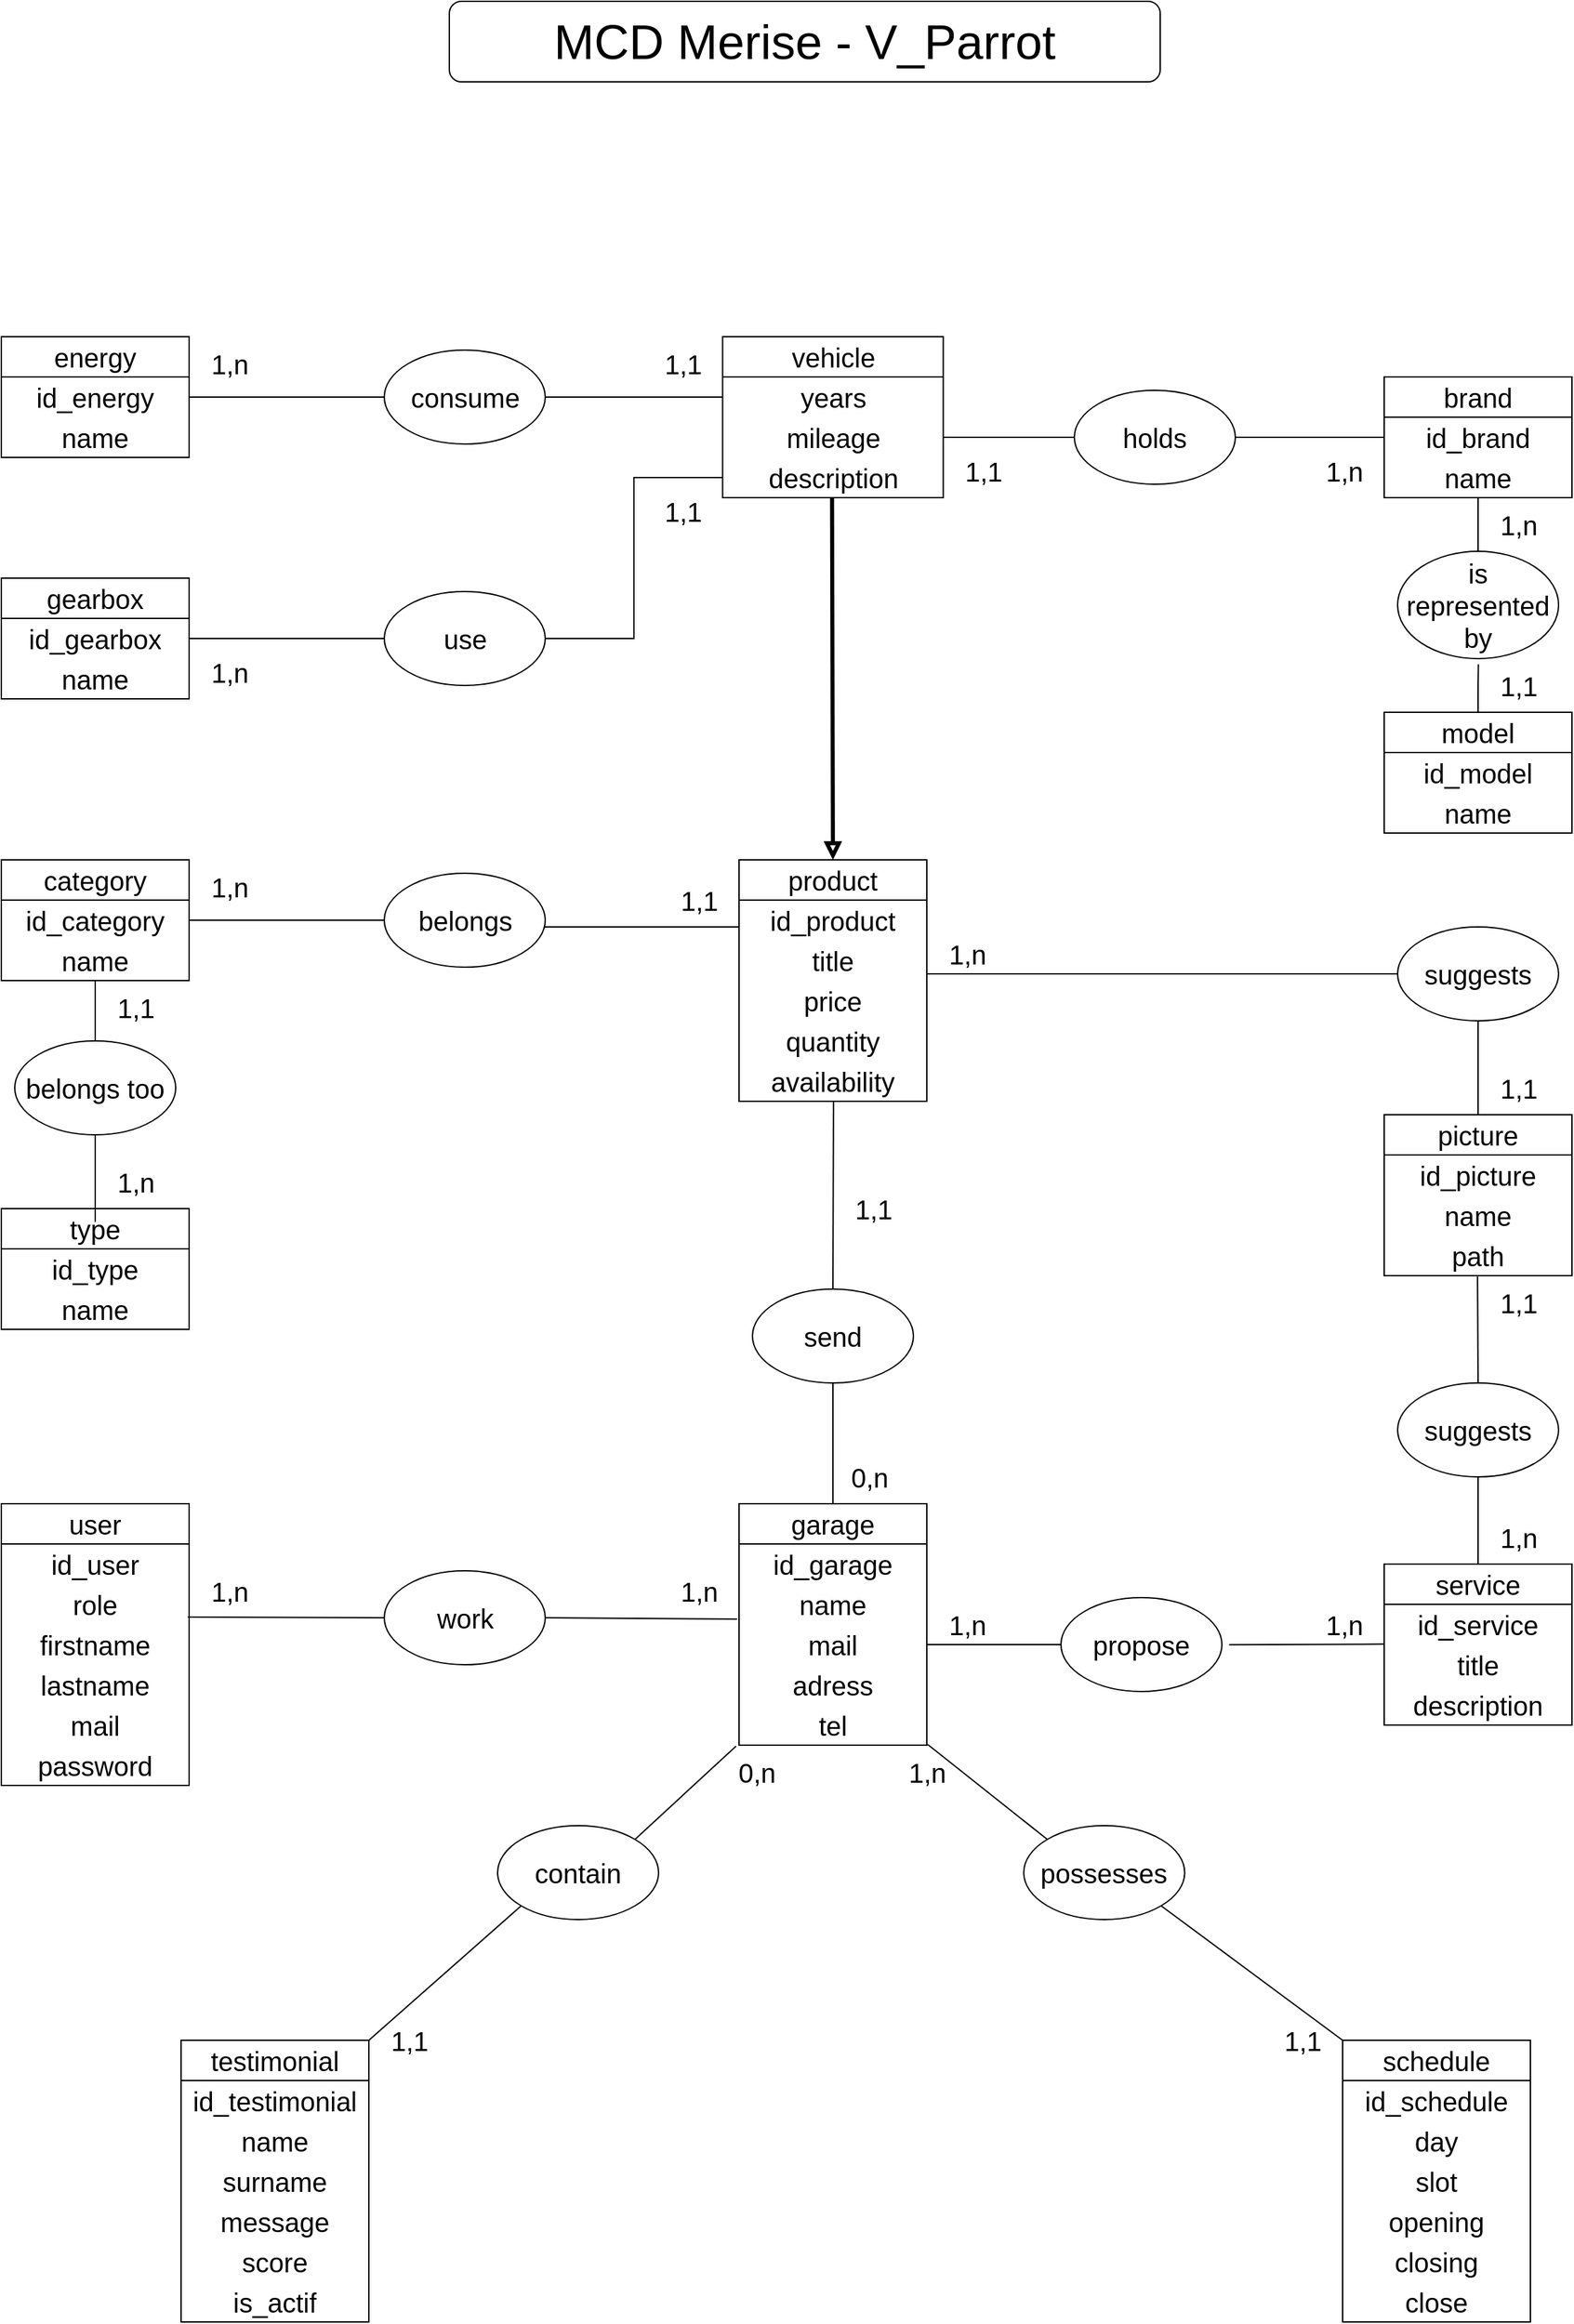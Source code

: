 <mxfile>
    <diagram name="Page-1" id="JTDgjrsOg8VIrQ7j6ZKq">
        <mxGraphModel dx="585" dy="371" grid="1" gridSize="20" guides="1" tooltips="1" connect="1" arrows="1" fold="1" page="1" pageScale="1" pageWidth="827" pageHeight="1169" math="0" shadow="0">
            <root>
                <mxCell id="0"/>
                <mxCell id="1" parent="0"/>
                <mxCell id="MFYeefzVg2YBX95TLZvp-1" value="&lt;font style=&quot;font-size: 36px;&quot;&gt;MCD Merise - V_Parrot&lt;/font&gt;" style="rounded=1;whiteSpace=wrap;html=1;" parent="1" vertex="1">
                    <mxGeometry x="574" y="30" width="530" height="60" as="geometry"/>
                </mxCell>
                <mxCell id="MFYeefzVg2YBX95TLZvp-6" value="schedule" style="swimlane;fontStyle=0;childLayout=stackLayout;horizontal=1;startSize=30;horizontalStack=0;resizeParent=1;resizeParentMax=0;resizeLast=0;collapsible=1;marginBottom=0;whiteSpace=wrap;html=1;align=center;fontSize=20;" parent="1" vertex="1">
                    <mxGeometry x="1240" y="1550" width="140" height="210" as="geometry"/>
                </mxCell>
                <mxCell id="MFYeefzVg2YBX95TLZvp-7" value="id_schedule" style="text;strokeColor=none;fillColor=none;align=center;verticalAlign=middle;spacingLeft=4;spacingRight=4;overflow=hidden;points=[[0,0.5],[1,0.5]];portConstraint=eastwest;rotatable=0;whiteSpace=wrap;html=1;fontSize=20;" parent="MFYeefzVg2YBX95TLZvp-6" vertex="1">
                    <mxGeometry y="30" width="140" height="30" as="geometry"/>
                </mxCell>
                <mxCell id="MFYeefzVg2YBX95TLZvp-8" value="day" style="text;strokeColor=none;fillColor=none;align=center;verticalAlign=middle;spacingLeft=4;spacingRight=4;overflow=hidden;points=[[0,0.5],[1,0.5]];portConstraint=eastwest;rotatable=0;whiteSpace=wrap;html=1;fontSize=20;" parent="MFYeefzVg2YBX95TLZvp-6" vertex="1">
                    <mxGeometry y="60" width="140" height="30" as="geometry"/>
                </mxCell>
                <mxCell id="MFYeefzVg2YBX95TLZvp-9" value="slot" style="text;strokeColor=none;fillColor=none;align=center;verticalAlign=middle;spacingLeft=4;spacingRight=4;overflow=hidden;points=[[0,0.5],[1,0.5]];portConstraint=eastwest;rotatable=0;whiteSpace=wrap;html=1;fontSize=20;" parent="MFYeefzVg2YBX95TLZvp-6" vertex="1">
                    <mxGeometry y="90" width="140" height="30" as="geometry"/>
                </mxCell>
                <mxCell id="MFYeefzVg2YBX95TLZvp-12" value="opening" style="text;strokeColor=none;fillColor=none;align=center;verticalAlign=middle;spacingLeft=4;spacingRight=4;overflow=hidden;points=[[0,0.5],[1,0.5]];portConstraint=eastwest;rotatable=0;whiteSpace=wrap;html=1;fontSize=20;" parent="MFYeefzVg2YBX95TLZvp-6" vertex="1">
                    <mxGeometry y="120" width="140" height="30" as="geometry"/>
                </mxCell>
                <mxCell id="MFYeefzVg2YBX95TLZvp-13" value="closing" style="text;strokeColor=none;fillColor=none;align=center;verticalAlign=middle;spacingLeft=4;spacingRight=4;overflow=hidden;points=[[0,0.5],[1,0.5]];portConstraint=eastwest;rotatable=0;whiteSpace=wrap;html=1;fontSize=20;" parent="MFYeefzVg2YBX95TLZvp-6" vertex="1">
                    <mxGeometry y="150" width="140" height="30" as="geometry"/>
                </mxCell>
                <mxCell id="MFYeefzVg2YBX95TLZvp-14" value="close" style="text;strokeColor=none;fillColor=none;align=center;verticalAlign=middle;spacingLeft=4;spacingRight=4;overflow=hidden;points=[[0,0.5],[1,0.5]];portConstraint=eastwest;rotatable=0;whiteSpace=wrap;html=1;fontSize=20;" parent="MFYeefzVg2YBX95TLZvp-6" vertex="1">
                    <mxGeometry y="180" width="140" height="30" as="geometry"/>
                </mxCell>
                <mxCell id="MFYeefzVg2YBX95TLZvp-15" value="garage" style="swimlane;fontStyle=0;childLayout=stackLayout;horizontal=1;startSize=30;horizontalStack=0;resizeParent=1;resizeParentMax=0;resizeLast=0;collapsible=1;marginBottom=0;whiteSpace=wrap;html=1;align=center;fontSize=20;" parent="1" vertex="1">
                    <mxGeometry x="790" y="1150" width="140" height="180" as="geometry"/>
                </mxCell>
                <mxCell id="MFYeefzVg2YBX95TLZvp-16" value="id_garage" style="text;strokeColor=none;fillColor=none;align=center;verticalAlign=middle;spacingLeft=4;spacingRight=4;overflow=hidden;points=[[0,0.5],[1,0.5]];portConstraint=eastwest;rotatable=0;whiteSpace=wrap;html=1;fontSize=20;" parent="MFYeefzVg2YBX95TLZvp-15" vertex="1">
                    <mxGeometry y="30" width="140" height="30" as="geometry"/>
                </mxCell>
                <mxCell id="MFYeefzVg2YBX95TLZvp-17" value="name" style="text;strokeColor=none;fillColor=none;align=center;verticalAlign=middle;spacingLeft=4;spacingRight=4;overflow=hidden;points=[[0,0.5],[1,0.5]];portConstraint=eastwest;rotatable=0;whiteSpace=wrap;html=1;fontSize=20;" parent="MFYeefzVg2YBX95TLZvp-15" vertex="1">
                    <mxGeometry y="60" width="140" height="30" as="geometry"/>
                </mxCell>
                <mxCell id="MFYeefzVg2YBX95TLZvp-18" value="mail" style="text;strokeColor=none;fillColor=none;align=center;verticalAlign=middle;spacingLeft=4;spacingRight=4;overflow=hidden;points=[[0,0.5],[1,0.5]];portConstraint=eastwest;rotatable=0;whiteSpace=wrap;html=1;fontSize=20;" parent="MFYeefzVg2YBX95TLZvp-15" vertex="1">
                    <mxGeometry y="90" width="140" height="30" as="geometry"/>
                </mxCell>
                <mxCell id="MFYeefzVg2YBX95TLZvp-19" value="adress" style="text;strokeColor=none;fillColor=none;align=center;verticalAlign=middle;spacingLeft=4;spacingRight=4;overflow=hidden;points=[[0,0.5],[1,0.5]];portConstraint=eastwest;rotatable=0;whiteSpace=wrap;html=1;fontSize=20;" parent="MFYeefzVg2YBX95TLZvp-15" vertex="1">
                    <mxGeometry y="120" width="140" height="30" as="geometry"/>
                </mxCell>
                <mxCell id="MFYeefzVg2YBX95TLZvp-21" value="tel" style="text;strokeColor=none;fillColor=none;align=center;verticalAlign=middle;spacingLeft=4;spacingRight=4;overflow=hidden;points=[[0,0.5],[1,0.5]];portConstraint=eastwest;rotatable=0;whiteSpace=wrap;html=1;fontSize=20;" parent="MFYeefzVg2YBX95TLZvp-15" vertex="1">
                    <mxGeometry y="150" width="140" height="30" as="geometry"/>
                </mxCell>
                <mxCell id="MFYeefzVg2YBX95TLZvp-22" value="possesses" style="ellipse;whiteSpace=wrap;html=1;fontSize=20;" parent="1" vertex="1">
                    <mxGeometry x="1002.25" y="1390" width="120" height="70" as="geometry"/>
                </mxCell>
                <mxCell id="MFYeefzVg2YBX95TLZvp-23" value="" style="endArrow=none;html=1;rounded=0;entryX=1.005;entryY=0.983;entryDx=0;entryDy=0;entryPerimeter=0;exitX=0;exitY=0;exitDx=0;exitDy=0;" parent="1" source="MFYeefzVg2YBX95TLZvp-22" target="MFYeefzVg2YBX95TLZvp-21" edge="1">
                    <mxGeometry width="50" height="50" relative="1" as="geometry">
                        <mxPoint x="850" y="1450" as="sourcePoint"/>
                        <mxPoint x="880" y="1350" as="targetPoint"/>
                    </mxGeometry>
                </mxCell>
                <mxCell id="MFYeefzVg2YBX95TLZvp-24" value="1,n" style="text;html=1;align=center;verticalAlign=middle;resizable=0;points=[];autosize=1;strokeColor=none;fillColor=none;fontSize=20;" parent="1" vertex="1">
                    <mxGeometry x="900" y="1330" width="60" height="40" as="geometry"/>
                </mxCell>
                <mxCell id="MFYeefzVg2YBX95TLZvp-25" value="" style="endArrow=none;html=1;rounded=0;entryX=1;entryY=1;entryDx=0;entryDy=0;exitX=0;exitY=0;exitDx=0;exitDy=0;" parent="1" source="MFYeefzVg2YBX95TLZvp-6" edge="1" target="MFYeefzVg2YBX95TLZvp-22">
                    <mxGeometry width="50" height="50" relative="1" as="geometry">
                        <mxPoint x="857" y="1625" as="sourcePoint"/>
                        <mxPoint x="857" y="1530" as="targetPoint"/>
                    </mxGeometry>
                </mxCell>
                <mxCell id="MFYeefzVg2YBX95TLZvp-26" value="1,1" style="text;html=1;align=center;verticalAlign=middle;resizable=0;points=[];autosize=1;strokeColor=none;fillColor=none;fontSize=20;" parent="1" vertex="1">
                    <mxGeometry x="1180" y="1530" width="60" height="40" as="geometry"/>
                </mxCell>
                <mxCell id="MFYeefzVg2YBX95TLZvp-27" value="propose" style="ellipse;whiteSpace=wrap;html=1;fontSize=20;" parent="1" vertex="1">
                    <mxGeometry x="1030" y="1220" width="120" height="70" as="geometry"/>
                </mxCell>
                <mxCell id="MFYeefzVg2YBX95TLZvp-28" value="service" style="swimlane;fontStyle=0;childLayout=stackLayout;horizontal=1;startSize=30;horizontalStack=0;resizeParent=1;resizeParentMax=0;resizeLast=0;collapsible=1;marginBottom=0;whiteSpace=wrap;html=1;align=center;fontSize=20;" parent="1" vertex="1">
                    <mxGeometry x="1271" y="1195" width="140" height="120" as="geometry"/>
                </mxCell>
                <mxCell id="MFYeefzVg2YBX95TLZvp-29" value="id_service" style="text;strokeColor=none;fillColor=none;align=center;verticalAlign=middle;spacingLeft=4;spacingRight=4;overflow=hidden;points=[[0,0.5],[1,0.5]];portConstraint=eastwest;rotatable=0;whiteSpace=wrap;html=1;fontSize=20;" parent="MFYeefzVg2YBX95TLZvp-28" vertex="1">
                    <mxGeometry y="30" width="140" height="30" as="geometry"/>
                </mxCell>
                <mxCell id="MFYeefzVg2YBX95TLZvp-30" value="title" style="text;strokeColor=none;fillColor=none;align=center;verticalAlign=middle;spacingLeft=4;spacingRight=4;overflow=hidden;points=[[0,0.5],[1,0.5]];portConstraint=eastwest;rotatable=0;whiteSpace=wrap;html=1;fontSize=20;" parent="MFYeefzVg2YBX95TLZvp-28" vertex="1">
                    <mxGeometry y="60" width="140" height="30" as="geometry"/>
                </mxCell>
                <mxCell id="MFYeefzVg2YBX95TLZvp-31" value="description" style="text;strokeColor=none;fillColor=none;align=center;verticalAlign=middle;spacingLeft=4;spacingRight=4;overflow=hidden;points=[[0,0.5],[1,0.5]];portConstraint=eastwest;rotatable=0;whiteSpace=wrap;html=1;fontSize=20;" parent="MFYeefzVg2YBX95TLZvp-28" vertex="1">
                    <mxGeometry y="90" width="140" height="30" as="geometry"/>
                </mxCell>
                <mxCell id="MFYeefzVg2YBX95TLZvp-35" value="" style="endArrow=none;html=1;rounded=0;entryX=1;entryY=0.5;entryDx=0;entryDy=0;entryPerimeter=0;exitX=0;exitY=0.5;exitDx=0;exitDy=0;" parent="1" source="MFYeefzVg2YBX95TLZvp-27" target="MFYeefzVg2YBX95TLZvp-18" edge="1">
                    <mxGeometry width="50" height="50" relative="1" as="geometry">
                        <mxPoint x="930" y="1345" as="sourcePoint"/>
                        <mxPoint x="930" y="1250" as="targetPoint"/>
                    </mxGeometry>
                </mxCell>
                <mxCell id="MFYeefzVg2YBX95TLZvp-36" value="" style="endArrow=none;html=1;rounded=0;exitX=0;exitY=0.5;exitDx=0;exitDy=0;entryX=1.045;entryY=0.502;entryDx=0;entryDy=0;entryPerimeter=0;" parent="1" target="MFYeefzVg2YBX95TLZvp-27" edge="1">
                    <mxGeometry width="50" height="50" relative="1" as="geometry">
                        <mxPoint x="1271" y="1254.66" as="sourcePoint"/>
                        <mxPoint x="1170" y="1255" as="targetPoint"/>
                    </mxGeometry>
                </mxCell>
                <mxCell id="MFYeefzVg2YBX95TLZvp-37" value="testimonial" style="swimlane;fontStyle=0;childLayout=stackLayout;horizontal=1;startSize=30;horizontalStack=0;resizeParent=1;resizeParentMax=0;resizeLast=0;collapsible=1;marginBottom=0;whiteSpace=wrap;html=1;align=center;fontSize=20;" parent="1" vertex="1">
                    <mxGeometry x="374" y="1550" width="140" height="210" as="geometry"/>
                </mxCell>
                <mxCell id="MFYeefzVg2YBX95TLZvp-38" value="id_testimonial" style="text;strokeColor=none;fillColor=none;align=center;verticalAlign=middle;spacingLeft=4;spacingRight=4;overflow=hidden;points=[[0,0.5],[1,0.5]];portConstraint=eastwest;rotatable=0;whiteSpace=wrap;html=1;fontSize=20;" parent="MFYeefzVg2YBX95TLZvp-37" vertex="1">
                    <mxGeometry y="30" width="140" height="30" as="geometry"/>
                </mxCell>
                <mxCell id="MFYeefzVg2YBX95TLZvp-39" value="name" style="text;strokeColor=none;fillColor=none;align=center;verticalAlign=middle;spacingLeft=4;spacingRight=4;overflow=hidden;points=[[0,0.5],[1,0.5]];portConstraint=eastwest;rotatable=0;whiteSpace=wrap;html=1;fontSize=20;" parent="MFYeefzVg2YBX95TLZvp-37" vertex="1">
                    <mxGeometry y="60" width="140" height="30" as="geometry"/>
                </mxCell>
                <mxCell id="MFYeefzVg2YBX95TLZvp-40" value="surname" style="text;strokeColor=none;fillColor=none;align=center;verticalAlign=middle;spacingLeft=4;spacingRight=4;overflow=hidden;points=[[0,0.5],[1,0.5]];portConstraint=eastwest;rotatable=0;whiteSpace=wrap;html=1;fontSize=20;" parent="MFYeefzVg2YBX95TLZvp-37" vertex="1">
                    <mxGeometry y="90" width="140" height="30" as="geometry"/>
                </mxCell>
                <mxCell id="MFYeefzVg2YBX95TLZvp-41" value="message" style="text;strokeColor=none;fillColor=none;align=center;verticalAlign=middle;spacingLeft=4;spacingRight=4;overflow=hidden;points=[[0,0.5],[1,0.5]];portConstraint=eastwest;rotatable=0;whiteSpace=wrap;html=1;fontSize=20;" parent="MFYeefzVg2YBX95TLZvp-37" vertex="1">
                    <mxGeometry y="120" width="140" height="30" as="geometry"/>
                </mxCell>
                <mxCell id="MFYeefzVg2YBX95TLZvp-42" value="score" style="text;strokeColor=none;fillColor=none;align=center;verticalAlign=middle;spacingLeft=4;spacingRight=4;overflow=hidden;points=[[0,0.5],[1,0.5]];portConstraint=eastwest;rotatable=0;whiteSpace=wrap;html=1;fontSize=20;" parent="MFYeefzVg2YBX95TLZvp-37" vertex="1">
                    <mxGeometry y="150" width="140" height="30" as="geometry"/>
                </mxCell>
                <mxCell id="MFYeefzVg2YBX95TLZvp-43" value="is_actif" style="text;strokeColor=none;fillColor=none;align=center;verticalAlign=middle;spacingLeft=4;spacingRight=4;overflow=hidden;points=[[0,0.5],[1,0.5]];portConstraint=eastwest;rotatable=0;whiteSpace=wrap;html=1;fontSize=20;" parent="MFYeefzVg2YBX95TLZvp-37" vertex="1">
                    <mxGeometry y="180" width="140" height="30" as="geometry"/>
                </mxCell>
                <mxCell id="MFYeefzVg2YBX95TLZvp-44" value="contain" style="ellipse;whiteSpace=wrap;html=1;fontSize=20;" parent="1" vertex="1">
                    <mxGeometry x="610" y="1390" width="120" height="70" as="geometry"/>
                </mxCell>
                <mxCell id="MFYeefzVg2YBX95TLZvp-45" value="1,n" style="text;html=1;align=center;verticalAlign=middle;resizable=0;points=[];autosize=1;strokeColor=none;fillColor=none;fontSize=20;" parent="1" vertex="1">
                    <mxGeometry x="1211" y="1220" width="60" height="40" as="geometry"/>
                </mxCell>
                <mxCell id="MFYeefzVg2YBX95TLZvp-46" value="1,n" style="text;html=1;align=center;verticalAlign=middle;resizable=0;points=[];autosize=1;strokeColor=none;fillColor=none;fontSize=20;" parent="1" vertex="1">
                    <mxGeometry x="930" y="1220" width="60" height="40" as="geometry"/>
                </mxCell>
                <mxCell id="MFYeefzVg2YBX95TLZvp-47" value="" style="endArrow=none;html=1;rounded=0;entryX=-0.016;entryY=1.025;entryDx=0;entryDy=0;entryPerimeter=0;exitX=1;exitY=0;exitDx=0;exitDy=0;" parent="1" source="MFYeefzVg2YBX95TLZvp-44" target="MFYeefzVg2YBX95TLZvp-21" edge="1">
                    <mxGeometry width="50" height="50" relative="1" as="geometry">
                        <mxPoint x="710" y="1440" as="sourcePoint"/>
                        <mxPoint x="760" y="1390" as="targetPoint"/>
                    </mxGeometry>
                </mxCell>
                <mxCell id="MFYeefzVg2YBX95TLZvp-48" value="" style="endArrow=none;html=1;rounded=0;exitX=1;exitY=0;exitDx=0;exitDy=0;entryX=0;entryY=1;entryDx=0;entryDy=0;" parent="1" source="MFYeefzVg2YBX95TLZvp-37" target="MFYeefzVg2YBX95TLZvp-44" edge="1">
                    <mxGeometry width="50" height="50" relative="1" as="geometry">
                        <mxPoint x="770" y="1460" as="sourcePoint"/>
                        <mxPoint x="820" y="1410" as="targetPoint"/>
                    </mxGeometry>
                </mxCell>
                <mxCell id="MFYeefzVg2YBX95TLZvp-49" value="1,1" style="text;html=1;align=center;verticalAlign=middle;resizable=0;points=[];autosize=1;strokeColor=none;fillColor=none;fontSize=20;" parent="1" vertex="1">
                    <mxGeometry x="514" y="1530" width="60" height="40" as="geometry"/>
                </mxCell>
                <mxCell id="MFYeefzVg2YBX95TLZvp-50" value="0,n" style="text;html=1;align=center;verticalAlign=middle;resizable=0;points=[];autosize=1;strokeColor=none;fillColor=none;fontSize=20;" parent="1" vertex="1">
                    <mxGeometry x="772.5" y="1330" width="60" height="40" as="geometry"/>
                </mxCell>
                <mxCell id="MFYeefzVg2YBX95TLZvp-51" value="product" style="swimlane;fontStyle=0;childLayout=stackLayout;horizontal=1;startSize=30;horizontalStack=0;resizeParent=1;resizeParentMax=0;resizeLast=0;collapsible=1;marginBottom=0;whiteSpace=wrap;html=1;align=center;fontSize=20;" parent="1" vertex="1">
                    <mxGeometry x="790" y="670" width="140" height="180" as="geometry"/>
                </mxCell>
                <mxCell id="MFYeefzVg2YBX95TLZvp-52" value="id_product" style="text;strokeColor=none;fillColor=none;align=center;verticalAlign=middle;spacingLeft=4;spacingRight=4;overflow=hidden;points=[[0,0.5],[1,0.5]];portConstraint=eastwest;rotatable=0;whiteSpace=wrap;html=1;fontSize=20;" parent="MFYeefzVg2YBX95TLZvp-51" vertex="1">
                    <mxGeometry y="30" width="140" height="30" as="geometry"/>
                </mxCell>
                <mxCell id="MFYeefzVg2YBX95TLZvp-53" value="title" style="text;strokeColor=none;fillColor=none;align=center;verticalAlign=middle;spacingLeft=4;spacingRight=4;overflow=hidden;points=[[0,0.5],[1,0.5]];portConstraint=eastwest;rotatable=0;whiteSpace=wrap;html=1;fontSize=20;" parent="MFYeefzVg2YBX95TLZvp-51" vertex="1">
                    <mxGeometry y="60" width="140" height="30" as="geometry"/>
                </mxCell>
                <mxCell id="MFYeefzVg2YBX95TLZvp-54" value="price" style="text;strokeColor=none;fillColor=none;align=center;verticalAlign=middle;spacingLeft=4;spacingRight=4;overflow=hidden;points=[[0,0.5],[1,0.5]];portConstraint=eastwest;rotatable=0;whiteSpace=wrap;html=1;fontSize=20;" parent="MFYeefzVg2YBX95TLZvp-51" vertex="1">
                    <mxGeometry y="90" width="140" height="30" as="geometry"/>
                </mxCell>
                <mxCell id="MFYeefzVg2YBX95TLZvp-65" value="quantity" style="text;strokeColor=none;fillColor=none;align=center;verticalAlign=middle;spacingLeft=4;spacingRight=4;overflow=hidden;points=[[0,0.5],[1,0.5]];portConstraint=eastwest;rotatable=0;whiteSpace=wrap;html=1;fontSize=20;" parent="MFYeefzVg2YBX95TLZvp-51" vertex="1">
                    <mxGeometry y="120" width="140" height="30" as="geometry"/>
                </mxCell>
                <mxCell id="_IsvfJTw4x8gKUq2jgQw-2" value="availability" style="text;strokeColor=none;fillColor=none;align=center;verticalAlign=middle;spacingLeft=4;spacingRight=4;overflow=hidden;points=[[0,0.5],[1,0.5]];portConstraint=eastwest;rotatable=0;whiteSpace=wrap;html=1;fontSize=20;" parent="MFYeefzVg2YBX95TLZvp-51" vertex="1">
                    <mxGeometry y="150" width="140" height="30" as="geometry"/>
                </mxCell>
                <mxCell id="MFYeefzVg2YBX95TLZvp-58" value="send" style="ellipse;whiteSpace=wrap;html=1;fontSize=20;" parent="1" vertex="1">
                    <mxGeometry x="800" y="990" width="120" height="70" as="geometry"/>
                </mxCell>
                <mxCell id="MFYeefzVg2YBX95TLZvp-59" value="" style="endArrow=none;html=1;rounded=0;entryX=0.5;entryY=1;entryDx=0;entryDy=0;exitX=0.5;exitY=0;exitDx=0;exitDy=0;" parent="1" source="MFYeefzVg2YBX95TLZvp-15" target="MFYeefzVg2YBX95TLZvp-58" edge="1">
                    <mxGeometry width="50" height="50" relative="1" as="geometry">
                        <mxPoint x="930" y="1110" as="sourcePoint"/>
                        <mxPoint x="940" y="1010" as="targetPoint"/>
                    </mxGeometry>
                </mxCell>
                <mxCell id="MFYeefzVg2YBX95TLZvp-60" value="" style="endArrow=none;html=1;rounded=0;exitX=0.5;exitY=0;exitDx=0;exitDy=0;entryX=0.503;entryY=1.005;entryDx=0;entryDy=0;entryPerimeter=0;" parent="1" source="MFYeefzVg2YBX95TLZvp-58" target="_IsvfJTw4x8gKUq2jgQw-2" edge="1">
                    <mxGeometry width="50" height="50" relative="1" as="geometry">
                        <mxPoint x="890" y="1060" as="sourcePoint"/>
                        <mxPoint x="858" y="890" as="targetPoint"/>
                    </mxGeometry>
                </mxCell>
                <mxCell id="MFYeefzVg2YBX95TLZvp-61" value="0,n" style="text;html=1;align=center;verticalAlign=middle;resizable=0;points=[];autosize=1;strokeColor=none;fillColor=none;fontSize=20;" parent="1" vertex="1">
                    <mxGeometry x="857" y="1110" width="60" height="40" as="geometry"/>
                </mxCell>
                <mxCell id="MFYeefzVg2YBX95TLZvp-62" value="1,1" style="text;html=1;align=center;verticalAlign=middle;resizable=0;points=[];autosize=1;strokeColor=none;fillColor=none;fontSize=20;" parent="1" vertex="1">
                    <mxGeometry x="860" y="910" width="60" height="40" as="geometry"/>
                </mxCell>
                <mxCell id="MFYeefzVg2YBX95TLZvp-66" value="user" style="swimlane;fontStyle=0;childLayout=stackLayout;horizontal=1;startSize=30;horizontalStack=0;resizeParent=1;resizeParentMax=0;resizeLast=0;collapsible=1;marginBottom=0;whiteSpace=wrap;html=1;align=center;fontSize=20;" parent="1" vertex="1">
                    <mxGeometry x="240" y="1150" width="140" height="210" as="geometry"/>
                </mxCell>
                <mxCell id="MFYeefzVg2YBX95TLZvp-67" value="id_user" style="text;strokeColor=none;fillColor=none;align=center;verticalAlign=middle;spacingLeft=4;spacingRight=4;overflow=hidden;points=[[0,0.5],[1,0.5]];portConstraint=eastwest;rotatable=0;whiteSpace=wrap;html=1;fontSize=20;" parent="MFYeefzVg2YBX95TLZvp-66" vertex="1">
                    <mxGeometry y="30" width="140" height="30" as="geometry"/>
                </mxCell>
                <mxCell id="3" value="role" style="text;strokeColor=none;fillColor=none;align=center;verticalAlign=middle;spacingLeft=4;spacingRight=4;overflow=hidden;points=[[0,0.5],[1,0.5]];portConstraint=eastwest;rotatable=0;whiteSpace=wrap;html=1;fontSize=20;" parent="MFYeefzVg2YBX95TLZvp-66" vertex="1">
                    <mxGeometry y="60" width="140" height="30" as="geometry"/>
                </mxCell>
                <mxCell id="MFYeefzVg2YBX95TLZvp-68" value="firstname" style="text;strokeColor=none;fillColor=none;align=center;verticalAlign=middle;spacingLeft=4;spacingRight=4;overflow=hidden;points=[[0,0.5],[1,0.5]];portConstraint=eastwest;rotatable=0;whiteSpace=wrap;html=1;fontSize=20;" parent="MFYeefzVg2YBX95TLZvp-66" vertex="1">
                    <mxGeometry y="90" width="140" height="30" as="geometry"/>
                </mxCell>
                <mxCell id="MFYeefzVg2YBX95TLZvp-69" value="lastname" style="text;strokeColor=none;fillColor=none;align=center;verticalAlign=middle;spacingLeft=4;spacingRight=4;overflow=hidden;points=[[0,0.5],[1,0.5]];portConstraint=eastwest;rotatable=0;whiteSpace=wrap;html=1;fontSize=20;" parent="MFYeefzVg2YBX95TLZvp-66" vertex="1">
                    <mxGeometry y="120" width="140" height="30" as="geometry"/>
                </mxCell>
                <mxCell id="MFYeefzVg2YBX95TLZvp-70" value="mail" style="text;strokeColor=none;fillColor=none;align=center;verticalAlign=middle;spacingLeft=4;spacingRight=4;overflow=hidden;points=[[0,0.5],[1,0.5]];portConstraint=eastwest;rotatable=0;whiteSpace=wrap;html=1;fontSize=20;" parent="MFYeefzVg2YBX95TLZvp-66" vertex="1">
                    <mxGeometry y="150" width="140" height="30" as="geometry"/>
                </mxCell>
                <mxCell id="MFYeefzVg2YBX95TLZvp-71" value="password" style="text;strokeColor=none;fillColor=none;align=center;verticalAlign=middle;spacingLeft=4;spacingRight=4;overflow=hidden;points=[[0,0.5],[1,0.5]];portConstraint=eastwest;rotatable=0;whiteSpace=wrap;html=1;fontSize=20;" parent="MFYeefzVg2YBX95TLZvp-66" vertex="1">
                    <mxGeometry y="180" width="140" height="30" as="geometry"/>
                </mxCell>
                <mxCell id="MFYeefzVg2YBX95TLZvp-77" value="work" style="ellipse;whiteSpace=wrap;html=1;fontSize=20;" parent="1" vertex="1">
                    <mxGeometry x="525.5" y="1200" width="120" height="70" as="geometry"/>
                </mxCell>
                <mxCell id="MFYeefzVg2YBX95TLZvp-81" value="" style="endArrow=none;html=1;rounded=0;exitX=-0.017;exitY=0.988;exitDx=0;exitDy=0;entryX=0;entryY=0.5;entryDx=0;entryDy=0;exitPerimeter=0;" parent="1" source="MFYeefzVg2YBX95TLZvp-96" target="MFYeefzVg2YBX95TLZvp-77" edge="1">
                    <mxGeometry width="50" height="50" relative="1" as="geometry">
                        <mxPoint x="560" y="1251" as="sourcePoint"/>
                        <mxPoint x="610" y="1201" as="targetPoint"/>
                    </mxGeometry>
                </mxCell>
                <mxCell id="MFYeefzVg2YBX95TLZvp-82" value="" style="endArrow=none;html=1;rounded=0;exitX=1;exitY=0.5;exitDx=0;exitDy=0;entryX=-0.011;entryY=0.867;entryDx=0;entryDy=0;entryPerimeter=0;" parent="1" source="MFYeefzVg2YBX95TLZvp-77" target="MFYeefzVg2YBX95TLZvp-17" edge="1">
                    <mxGeometry width="50" height="50" relative="1" as="geometry">
                        <mxPoint x="650" y="1040" as="sourcePoint"/>
                        <mxPoint x="700" y="990" as="targetPoint"/>
                    </mxGeometry>
                </mxCell>
                <mxCell id="MFYeefzVg2YBX95TLZvp-94" value="1,n" style="text;html=1;align=center;verticalAlign=middle;resizable=0;points=[];autosize=1;strokeColor=none;fillColor=none;fontSize=20;" parent="1" vertex="1">
                    <mxGeometry x="730" y="1195" width="60" height="40" as="geometry"/>
                </mxCell>
                <mxCell id="MFYeefzVg2YBX95TLZvp-96" value="1,n" style="text;html=1;align=center;verticalAlign=middle;resizable=0;points=[];autosize=1;strokeColor=none;fillColor=none;fontSize=20;" parent="1" vertex="1">
                    <mxGeometry x="380" y="1195" width="60" height="40" as="geometry"/>
                </mxCell>
                <mxCell id="MFYeefzVg2YBX95TLZvp-98" value="vehicle" style="swimlane;fontStyle=0;childLayout=stackLayout;horizontal=1;startSize=30;horizontalStack=0;resizeParent=1;resizeParentMax=0;resizeLast=0;collapsible=1;marginBottom=0;whiteSpace=wrap;html=1;align=center;fontSize=20;" parent="1" vertex="1">
                    <mxGeometry x="777.75" y="280" width="164.5" height="120" as="geometry"/>
                </mxCell>
                <mxCell id="MFYeefzVg2YBX95TLZvp-100" value="years" style="text;strokeColor=none;fillColor=none;align=center;verticalAlign=middle;spacingLeft=4;spacingRight=4;overflow=hidden;points=[[0,0.5],[1,0.5]];portConstraint=eastwest;rotatable=0;whiteSpace=wrap;html=1;fontSize=20;" parent="MFYeefzVg2YBX95TLZvp-98" vertex="1">
                    <mxGeometry y="30" width="164.5" height="30" as="geometry"/>
                </mxCell>
                <mxCell id="MFYeefzVg2YBX95TLZvp-101" value="mileage" style="text;strokeColor=none;fillColor=none;align=center;verticalAlign=middle;spacingLeft=4;spacingRight=4;overflow=hidden;points=[[0,0.5],[1,0.5]];portConstraint=eastwest;rotatable=0;whiteSpace=wrap;html=1;fontSize=20;" parent="MFYeefzVg2YBX95TLZvp-98" vertex="1">
                    <mxGeometry y="60" width="164.5" height="30" as="geometry"/>
                </mxCell>
                <mxCell id="MFYeefzVg2YBX95TLZvp-102" value="description" style="text;strokeColor=none;fillColor=none;align=center;verticalAlign=middle;spacingLeft=4;spacingRight=4;overflow=hidden;points=[[0,0.5],[1,0.5]];portConstraint=eastwest;rotatable=0;whiteSpace=wrap;html=1;fontSize=20;" parent="MFYeefzVg2YBX95TLZvp-98" vertex="1">
                    <mxGeometry y="90" width="164.5" height="30" as="geometry"/>
                </mxCell>
                <mxCell id="MFYeefzVg2YBX95TLZvp-106" value="" style="endArrow=none;html=1;rounded=0;exitX=0.5;exitY=0;exitDx=0;exitDy=0;entryX=0.496;entryY=1.002;entryDx=0;entryDy=0;entryPerimeter=0;endFill=0;startArrow=block;startFill=0;strokeWidth=3;" parent="1" source="MFYeefzVg2YBX95TLZvp-51" target="MFYeefzVg2YBX95TLZvp-102" edge="1">
                    <mxGeometry width="50" height="50" relative="1" as="geometry">
                        <mxPoint x="860" y="530" as="sourcePoint"/>
                        <mxPoint x="860.28" y="430.93" as="targetPoint"/>
                    </mxGeometry>
                </mxCell>
                <mxCell id="MFYeefzVg2YBX95TLZvp-109" value="gearbox" style="swimlane;fontStyle=0;childLayout=stackLayout;horizontal=1;startSize=30;horizontalStack=0;resizeParent=1;resizeParentMax=0;resizeLast=0;collapsible=1;marginBottom=0;whiteSpace=wrap;html=1;align=center;fontSize=20;" parent="1" vertex="1">
                    <mxGeometry x="240" y="460" width="140" height="90" as="geometry"/>
                </mxCell>
                <mxCell id="MFYeefzVg2YBX95TLZvp-110" value="id_gearbox" style="text;strokeColor=none;fillColor=none;align=center;verticalAlign=middle;spacingLeft=4;spacingRight=4;overflow=hidden;points=[[0,0.5],[1,0.5]];portConstraint=eastwest;rotatable=0;whiteSpace=wrap;html=1;fontSize=20;" parent="MFYeefzVg2YBX95TLZvp-109" vertex="1">
                    <mxGeometry y="30" width="140" height="30" as="geometry"/>
                </mxCell>
                <mxCell id="MFYeefzVg2YBX95TLZvp-111" value="name" style="text;strokeColor=none;fillColor=none;align=center;verticalAlign=middle;spacingLeft=4;spacingRight=4;overflow=hidden;points=[[0,0.5],[1,0.5]];portConstraint=eastwest;rotatable=0;whiteSpace=wrap;html=1;fontSize=20;" parent="MFYeefzVg2YBX95TLZvp-109" vertex="1">
                    <mxGeometry y="60" width="140" height="30" as="geometry"/>
                </mxCell>
                <mxCell id="J0rR2LLyimg7_eQ2emDZ-1" style="edgeStyle=orthogonalEdgeStyle;rounded=0;orthogonalLoop=1;jettySize=auto;html=1;entryX=0;entryY=0.5;entryDx=0;entryDy=0;exitX=1;exitY=0.5;exitDx=0;exitDy=0;endArrow=none;endFill=0;" parent="1" source="MFYeefzVg2YBX95TLZvp-114" target="MFYeefzVg2YBX95TLZvp-102" edge="1">
                    <mxGeometry relative="1" as="geometry"/>
                </mxCell>
                <mxCell id="MFYeefzVg2YBX95TLZvp-114" value="use" style="ellipse;whiteSpace=wrap;html=1;fontSize=20;" parent="1" vertex="1">
                    <mxGeometry x="525.5" y="470" width="120" height="70" as="geometry"/>
                </mxCell>
                <mxCell id="MFYeefzVg2YBX95TLZvp-116" value="" style="endArrow=none;html=1;rounded=0;exitX=0;exitY=0.5;exitDx=0;exitDy=0;entryX=1;entryY=0.5;entryDx=0;entryDy=0;" parent="1" source="MFYeefzVg2YBX95TLZvp-114" target="MFYeefzVg2YBX95TLZvp-110" edge="1">
                    <mxGeometry width="50" height="50" relative="1" as="geometry">
                        <mxPoint x="850" y="200" as="sourcePoint"/>
                        <mxPoint x="900" y="150" as="targetPoint"/>
                    </mxGeometry>
                </mxCell>
                <mxCell id="MFYeefzVg2YBX95TLZvp-118" value="brand" style="swimlane;fontStyle=0;childLayout=stackLayout;horizontal=1;startSize=30;horizontalStack=0;resizeParent=1;resizeParentMax=0;resizeLast=0;collapsible=1;marginBottom=0;whiteSpace=wrap;html=1;align=center;fontSize=20;" parent="1" vertex="1">
                    <mxGeometry x="1271" y="310" width="140" height="90" as="geometry"/>
                </mxCell>
                <mxCell id="MFYeefzVg2YBX95TLZvp-119" value="id_brand" style="text;strokeColor=none;fillColor=none;align=center;verticalAlign=middle;spacingLeft=4;spacingRight=4;overflow=hidden;points=[[0,0.5],[1,0.5]];portConstraint=eastwest;rotatable=0;whiteSpace=wrap;html=1;fontSize=20;" parent="MFYeefzVg2YBX95TLZvp-118" vertex="1">
                    <mxGeometry y="30" width="140" height="30" as="geometry"/>
                </mxCell>
                <mxCell id="MFYeefzVg2YBX95TLZvp-120" value="name" style="text;strokeColor=none;fillColor=none;align=center;verticalAlign=middle;spacingLeft=4;spacingRight=4;overflow=hidden;points=[[0,0.5],[1,0.5]];portConstraint=eastwest;rotatable=0;whiteSpace=wrap;html=1;fontSize=20;" parent="MFYeefzVg2YBX95TLZvp-118" vertex="1">
                    <mxGeometry y="60" width="140" height="30" as="geometry"/>
                </mxCell>
                <mxCell id="MFYeefzVg2YBX95TLZvp-121" value="holds" style="ellipse;whiteSpace=wrap;html=1;fontSize=20;" parent="1" vertex="1">
                    <mxGeometry x="1040" y="320" width="120" height="70" as="geometry"/>
                </mxCell>
                <mxCell id="MFYeefzVg2YBX95TLZvp-123" value="" style="endArrow=none;html=1;rounded=0;entryX=0;entryY=0.5;entryDx=0;entryDy=0;exitX=1;exitY=0.5;exitDx=0;exitDy=0;" parent="1" target="MFYeefzVg2YBX95TLZvp-121" edge="1" source="MFYeefzVg2YBX95TLZvp-101">
                    <mxGeometry width="50" height="50" relative="1" as="geometry">
                        <mxPoint x="775.118" y="313.99" as="sourcePoint"/>
                        <mxPoint x="700" y="110" as="targetPoint"/>
                    </mxGeometry>
                </mxCell>
                <mxCell id="MFYeefzVg2YBX95TLZvp-125" value="1,n" style="text;html=1;align=center;verticalAlign=middle;resizable=0;points=[];autosize=1;strokeColor=none;fillColor=none;fontSize=20;" parent="1" vertex="1">
                    <mxGeometry x="380" y="510" width="60" height="40" as="geometry"/>
                </mxCell>
                <mxCell id="MFYeefzVg2YBX95TLZvp-126" value="1,1" style="text;html=1;align=center;verticalAlign=middle;resizable=0;points=[];autosize=1;strokeColor=none;fillColor=none;fontSize=20;" parent="1" vertex="1">
                    <mxGeometry x="717.75" y="390" width="60" height="40" as="geometry"/>
                </mxCell>
                <mxCell id="MFYeefzVg2YBX95TLZvp-127" value="1,1" style="text;html=1;align=center;verticalAlign=middle;resizable=0;points=[];autosize=1;strokeColor=none;fillColor=none;fontSize=20;" parent="1" vertex="1">
                    <mxGeometry x="942.25" y="360" width="60" height="40" as="geometry"/>
                </mxCell>
                <mxCell id="MFYeefzVg2YBX95TLZvp-128" value="1,n" style="text;html=1;align=center;verticalAlign=middle;resizable=0;points=[];autosize=1;strokeColor=none;fillColor=none;fontSize=20;" parent="1" vertex="1">
                    <mxGeometry x="1341" y="400" width="60" height="40" as="geometry"/>
                </mxCell>
                <mxCell id="MFYeefzVg2YBX95TLZvp-129" value="picture" style="swimlane;fontStyle=0;childLayout=stackLayout;horizontal=1;startSize=30;horizontalStack=0;resizeParent=1;resizeParentMax=0;resizeLast=0;collapsible=1;marginBottom=0;whiteSpace=wrap;html=1;align=center;fontSize=20;" parent="1" vertex="1">
                    <mxGeometry x="1271" y="860" width="140" height="120" as="geometry"/>
                </mxCell>
                <mxCell id="MFYeefzVg2YBX95TLZvp-130" value="id_picture" style="text;strokeColor=none;fillColor=none;align=center;verticalAlign=middle;spacingLeft=4;spacingRight=4;overflow=hidden;points=[[0,0.5],[1,0.5]];portConstraint=eastwest;rotatable=0;whiteSpace=wrap;html=1;fontSize=20;" parent="MFYeefzVg2YBX95TLZvp-129" vertex="1">
                    <mxGeometry y="30" width="140" height="30" as="geometry"/>
                </mxCell>
                <mxCell id="MFYeefzVg2YBX95TLZvp-131" value="name" style="text;strokeColor=none;fillColor=none;align=center;verticalAlign=middle;spacingLeft=4;spacingRight=4;overflow=hidden;points=[[0,0.5],[1,0.5]];portConstraint=eastwest;rotatable=0;whiteSpace=wrap;html=1;fontSize=20;" parent="MFYeefzVg2YBX95TLZvp-129" vertex="1">
                    <mxGeometry y="60" width="140" height="30" as="geometry"/>
                </mxCell>
                <mxCell id="MFYeefzVg2YBX95TLZvp-132" value="path" style="text;strokeColor=none;fillColor=none;align=center;verticalAlign=middle;spacingLeft=4;spacingRight=4;overflow=hidden;points=[[0,0.5],[1,0.5]];portConstraint=eastwest;rotatable=0;whiteSpace=wrap;html=1;fontSize=20;" parent="MFYeefzVg2YBX95TLZvp-129" vertex="1">
                    <mxGeometry y="90" width="140" height="30" as="geometry"/>
                </mxCell>
                <mxCell id="MFYeefzVg2YBX95TLZvp-134" value="suggests" style="ellipse;whiteSpace=wrap;html=1;fontSize=20;" parent="1" vertex="1">
                    <mxGeometry x="1281" y="720" width="120" height="70" as="geometry"/>
                </mxCell>
                <mxCell id="MFYeefzVg2YBX95TLZvp-135" value="suggests" style="ellipse;whiteSpace=wrap;html=1;fontSize=20;" parent="1" vertex="1">
                    <mxGeometry x="1281" y="1060" width="120" height="70" as="geometry"/>
                </mxCell>
                <mxCell id="MFYeefzVg2YBX95TLZvp-136" value="" style="endArrow=none;html=1;rounded=0;entryX=0;entryY=0.5;entryDx=0;entryDy=0;exitX=1;exitY=0.833;exitDx=0;exitDy=0;exitPerimeter=0;" parent="1" source="MFYeefzVg2YBX95TLZvp-53" target="MFYeefzVg2YBX95TLZvp-134" edge="1">
                    <mxGeometry width="50" height="50" relative="1" as="geometry">
                        <mxPoint x="1150" y="660" as="sourcePoint"/>
                        <mxPoint x="1200" y="610" as="targetPoint"/>
                    </mxGeometry>
                </mxCell>
                <mxCell id="MFYeefzVg2YBX95TLZvp-137" value="" style="endArrow=none;html=1;rounded=0;entryX=0.5;entryY=1;entryDx=0;entryDy=0;exitX=0.5;exitY=0;exitDx=0;exitDy=0;" parent="1" source="MFYeefzVg2YBX95TLZvp-129" target="MFYeefzVg2YBX95TLZvp-134" edge="1">
                    <mxGeometry width="50" height="50" relative="1" as="geometry">
                        <mxPoint x="1130" y="580" as="sourcePoint"/>
                        <mxPoint x="1180" y="530" as="targetPoint"/>
                    </mxGeometry>
                </mxCell>
                <mxCell id="MFYeefzVg2YBX95TLZvp-138" value="" style="endArrow=none;html=1;rounded=0;entryX=0.5;entryY=1;entryDx=0;entryDy=0;exitX=0.5;exitY=0;exitDx=0;exitDy=0;" parent="1" source="MFYeefzVg2YBX95TLZvp-28" target="MFYeefzVg2YBX95TLZvp-135" edge="1">
                    <mxGeometry width="50" height="50" relative="1" as="geometry">
                        <mxPoint x="1210" y="1100" as="sourcePoint"/>
                        <mxPoint x="1260" y="1050" as="targetPoint"/>
                    </mxGeometry>
                </mxCell>
                <mxCell id="MFYeefzVg2YBX95TLZvp-139" value="" style="endArrow=none;html=1;rounded=0;exitX=0.5;exitY=0;exitDx=0;exitDy=0;entryX=0.497;entryY=1.021;entryDx=0;entryDy=0;entryPerimeter=0;" parent="1" source="MFYeefzVg2YBX95TLZvp-135" target="MFYeefzVg2YBX95TLZvp-132" edge="1">
                    <mxGeometry width="50" height="50" relative="1" as="geometry">
                        <mxPoint x="1210" y="1100" as="sourcePoint"/>
                        <mxPoint x="1110" y="970" as="targetPoint"/>
                    </mxGeometry>
                </mxCell>
                <mxCell id="MFYeefzVg2YBX95TLZvp-140" value="1,n" style="text;html=1;align=center;verticalAlign=middle;resizable=0;points=[];autosize=1;strokeColor=none;fillColor=none;fontSize=20;" parent="1" vertex="1">
                    <mxGeometry x="1341" y="1155" width="60" height="40" as="geometry"/>
                </mxCell>
                <mxCell id="MFYeefzVg2YBX95TLZvp-141" value="1,1" style="text;html=1;align=center;verticalAlign=middle;resizable=0;points=[];autosize=1;strokeColor=none;fillColor=none;fontSize=20;" parent="1" vertex="1">
                    <mxGeometry x="1341" y="980" width="60" height="40" as="geometry"/>
                </mxCell>
                <mxCell id="MFYeefzVg2YBX95TLZvp-142" value="1,1" style="text;html=1;align=center;verticalAlign=middle;resizable=0;points=[];autosize=1;strokeColor=none;fillColor=none;fontSize=20;" parent="1" vertex="1">
                    <mxGeometry x="1341" y="820" width="60" height="40" as="geometry"/>
                </mxCell>
                <mxCell id="MFYeefzVg2YBX95TLZvp-143" value="1,n" style="text;html=1;align=center;verticalAlign=middle;resizable=0;points=[];autosize=1;strokeColor=none;fillColor=none;fontSize=20;" parent="1" vertex="1">
                    <mxGeometry x="930" y="720" width="60" height="40" as="geometry"/>
                </mxCell>
                <mxCell id="b-tqWk1eXTbQrMEXyWfv-1" value="category" style="swimlane;fontStyle=0;childLayout=stackLayout;horizontal=1;startSize=30;horizontalStack=0;resizeParent=1;resizeParentMax=0;resizeLast=0;collapsible=1;marginBottom=0;whiteSpace=wrap;html=1;align=center;fontSize=20;" parent="1" vertex="1">
                    <mxGeometry x="240" y="670" width="140" height="90" as="geometry"/>
                </mxCell>
                <mxCell id="b-tqWk1eXTbQrMEXyWfv-2" value="id_category" style="text;strokeColor=none;fillColor=none;align=center;verticalAlign=middle;spacingLeft=4;spacingRight=4;overflow=hidden;points=[[0,0.5],[1,0.5]];portConstraint=eastwest;rotatable=0;whiteSpace=wrap;html=1;fontSize=20;" parent="b-tqWk1eXTbQrMEXyWfv-1" vertex="1">
                    <mxGeometry y="30" width="140" height="30" as="geometry"/>
                </mxCell>
                <mxCell id="b-tqWk1eXTbQrMEXyWfv-3" value="name" style="text;strokeColor=none;fillColor=none;align=center;verticalAlign=middle;spacingLeft=4;spacingRight=4;overflow=hidden;points=[[0,0.5],[1,0.5]];portConstraint=eastwest;rotatable=0;whiteSpace=wrap;html=1;fontSize=20;" parent="b-tqWk1eXTbQrMEXyWfv-1" vertex="1">
                    <mxGeometry y="60" width="140" height="30" as="geometry"/>
                </mxCell>
                <mxCell id="b-tqWk1eXTbQrMEXyWfv-4" value="type" style="swimlane;fontStyle=0;childLayout=stackLayout;horizontal=1;startSize=30;horizontalStack=0;resizeParent=1;resizeParentMax=0;resizeLast=0;collapsible=1;marginBottom=0;whiteSpace=wrap;html=1;align=center;fontSize=20;" parent="1" vertex="1">
                    <mxGeometry x="240" y="930" width="140" height="90" as="geometry"/>
                </mxCell>
                <mxCell id="b-tqWk1eXTbQrMEXyWfv-5" value="id_type" style="text;strokeColor=none;fillColor=none;align=center;verticalAlign=middle;spacingLeft=4;spacingRight=4;overflow=hidden;points=[[0,0.5],[1,0.5]];portConstraint=eastwest;rotatable=0;whiteSpace=wrap;html=1;fontSize=20;" parent="b-tqWk1eXTbQrMEXyWfv-4" vertex="1">
                    <mxGeometry y="30" width="140" height="30" as="geometry"/>
                </mxCell>
                <mxCell id="b-tqWk1eXTbQrMEXyWfv-6" value="name" style="text;strokeColor=none;fillColor=none;align=center;verticalAlign=middle;spacingLeft=4;spacingRight=4;overflow=hidden;points=[[0,0.5],[1,0.5]];portConstraint=eastwest;rotatable=0;whiteSpace=wrap;html=1;fontSize=20;" parent="b-tqWk1eXTbQrMEXyWfv-4" vertex="1">
                    <mxGeometry y="60" width="140" height="30" as="geometry"/>
                </mxCell>
                <mxCell id="b-tqWk1eXTbQrMEXyWfv-7" style="edgeStyle=orthogonalEdgeStyle;rounded=0;orthogonalLoop=1;jettySize=auto;html=1;entryX=1;entryY=0.5;entryDx=0;entryDy=0;endArrow=none;endFill=0;" parent="1" source="b-tqWk1eXTbQrMEXyWfv-9" target="b-tqWk1eXTbQrMEXyWfv-2" edge="1">
                    <mxGeometry relative="1" as="geometry"/>
                </mxCell>
                <mxCell id="b-tqWk1eXTbQrMEXyWfv-8" style="edgeStyle=orthogonalEdgeStyle;rounded=0;orthogonalLoop=1;jettySize=auto;html=1;entryX=0;entryY=0.5;entryDx=0;entryDy=0;endArrow=none;endFill=0;" parent="1" source="b-tqWk1eXTbQrMEXyWfv-9" edge="1">
                    <mxGeometry relative="1" as="geometry">
                        <mxPoint x="790" y="715" as="targetPoint"/>
                        <Array as="points">
                            <mxPoint x="790" y="720"/>
                        </Array>
                    </mxGeometry>
                </mxCell>
                <mxCell id="b-tqWk1eXTbQrMEXyWfv-9" value="belongs" style="ellipse;whiteSpace=wrap;html=1;fontSize=20;" parent="1" vertex="1">
                    <mxGeometry x="525.5" y="680" width="120" height="70" as="geometry"/>
                </mxCell>
                <mxCell id="b-tqWk1eXTbQrMEXyWfv-11" value="belongs too" style="ellipse;whiteSpace=wrap;html=1;fontSize=20;" parent="1" vertex="1">
                    <mxGeometry x="250" y="805" width="120" height="70" as="geometry"/>
                </mxCell>
                <mxCell id="b-tqWk1eXTbQrMEXyWfv-12" value="1,1" style="text;html=1;align=center;verticalAlign=middle;resizable=0;points=[];autosize=1;strokeColor=none;fillColor=none;fontSize=20;" parent="1" vertex="1">
                    <mxGeometry x="730" y="680" width="60" height="40" as="geometry"/>
                </mxCell>
                <mxCell id="b-tqWk1eXTbQrMEXyWfv-13" value="1,n" style="text;html=1;align=center;verticalAlign=middle;resizable=0;points=[];autosize=1;strokeColor=none;fillColor=none;fontSize=20;" parent="1" vertex="1">
                    <mxGeometry x="380" y="670" width="60" height="40" as="geometry"/>
                </mxCell>
                <mxCell id="b-tqWk1eXTbQrMEXyWfv-14" style="edgeStyle=orthogonalEdgeStyle;rounded=0;orthogonalLoop=1;jettySize=auto;html=1;exitX=0.5;exitY=0;exitDx=0;exitDy=0;entryX=0.5;entryY=1;entryDx=0;entryDy=0;endArrow=none;endFill=0;" parent="1" source="b-tqWk1eXTbQrMEXyWfv-4" target="b-tqWk1eXTbQrMEXyWfv-11" edge="1">
                    <mxGeometry relative="1" as="geometry">
                        <Array as="points">
                            <mxPoint x="310" y="940"/>
                            <mxPoint x="310" y="940"/>
                        </Array>
                    </mxGeometry>
                </mxCell>
                <mxCell id="b-tqWk1eXTbQrMEXyWfv-15" value="1,1" style="text;html=1;align=center;verticalAlign=middle;resizable=0;points=[];autosize=1;strokeColor=none;fillColor=none;fontSize=20;" parent="1" vertex="1">
                    <mxGeometry x="310" y="760" width="60" height="40" as="geometry"/>
                </mxCell>
                <mxCell id="b-tqWk1eXTbQrMEXyWfv-16" value="1,n" style="text;html=1;align=center;verticalAlign=middle;resizable=0;points=[];autosize=1;strokeColor=none;fillColor=none;fontSize=20;" parent="1" vertex="1">
                    <mxGeometry x="310" y="890" width="60" height="40" as="geometry"/>
                </mxCell>
                <mxCell id="b-tqWk1eXTbQrMEXyWfv-30" value="model" style="swimlane;fontStyle=0;childLayout=stackLayout;horizontal=1;startSize=30;horizontalStack=0;resizeParent=1;resizeParentMax=0;resizeLast=0;collapsible=1;marginBottom=0;whiteSpace=wrap;html=1;align=center;fontSize=20;" parent="1" vertex="1">
                    <mxGeometry x="1271" y="560" width="140" height="90" as="geometry"/>
                </mxCell>
                <mxCell id="b-tqWk1eXTbQrMEXyWfv-31" value="id_model" style="text;strokeColor=none;fillColor=none;align=center;verticalAlign=middle;spacingLeft=4;spacingRight=4;overflow=hidden;points=[[0,0.5],[1,0.5]];portConstraint=eastwest;rotatable=0;whiteSpace=wrap;html=1;fontSize=20;" parent="b-tqWk1eXTbQrMEXyWfv-30" vertex="1">
                    <mxGeometry y="30" width="140" height="30" as="geometry"/>
                </mxCell>
                <mxCell id="b-tqWk1eXTbQrMEXyWfv-32" value="name" style="text;strokeColor=none;fillColor=none;align=center;verticalAlign=middle;spacingLeft=4;spacingRight=4;overflow=hidden;points=[[0,0.5],[1,0.5]];portConstraint=eastwest;rotatable=0;whiteSpace=wrap;html=1;fontSize=20;" parent="b-tqWk1eXTbQrMEXyWfv-30" vertex="1">
                    <mxGeometry y="60" width="140" height="30" as="geometry"/>
                </mxCell>
                <mxCell id="b-tqWk1eXTbQrMEXyWfv-33" value="is represented by" style="ellipse;whiteSpace=wrap;html=1;fontSize=20;" parent="1" vertex="1">
                    <mxGeometry x="1281" y="440" width="120" height="80" as="geometry"/>
                </mxCell>
                <mxCell id="b-tqWk1eXTbQrMEXyWfv-36" value="energy" style="swimlane;fontStyle=0;childLayout=stackLayout;horizontal=1;startSize=30;horizontalStack=0;resizeParent=1;resizeParentMax=0;resizeLast=0;collapsible=1;marginBottom=0;whiteSpace=wrap;html=1;align=center;fontSize=20;" parent="1" vertex="1">
                    <mxGeometry x="240" y="280" width="140" height="90" as="geometry"/>
                </mxCell>
                <mxCell id="b-tqWk1eXTbQrMEXyWfv-37" value="id_energy" style="text;strokeColor=none;fillColor=none;align=center;verticalAlign=middle;spacingLeft=4;spacingRight=4;overflow=hidden;points=[[0,0.5],[1,0.5]];portConstraint=eastwest;rotatable=0;whiteSpace=wrap;html=1;fontSize=20;" parent="b-tqWk1eXTbQrMEXyWfv-36" vertex="1">
                    <mxGeometry y="30" width="140" height="30" as="geometry"/>
                </mxCell>
                <mxCell id="b-tqWk1eXTbQrMEXyWfv-38" value="name" style="text;strokeColor=none;fillColor=none;align=center;verticalAlign=middle;spacingLeft=4;spacingRight=4;overflow=hidden;points=[[0,0.5],[1,0.5]];portConstraint=eastwest;rotatable=0;whiteSpace=wrap;html=1;fontSize=20;" parent="b-tqWk1eXTbQrMEXyWfv-36" vertex="1">
                    <mxGeometry y="60" width="140" height="30" as="geometry"/>
                </mxCell>
                <mxCell id="b-tqWk1eXTbQrMEXyWfv-40" style="edgeStyle=orthogonalEdgeStyle;rounded=0;orthogonalLoop=1;jettySize=auto;html=1;entryX=0;entryY=0.5;entryDx=0;entryDy=0;endArrow=none;endFill=0;" parent="1" source="b-tqWk1eXTbQrMEXyWfv-39" target="MFYeefzVg2YBX95TLZvp-100" edge="1">
                    <mxGeometry relative="1" as="geometry"/>
                </mxCell>
                <mxCell id="b-tqWk1eXTbQrMEXyWfv-41" style="edgeStyle=orthogonalEdgeStyle;rounded=0;orthogonalLoop=1;jettySize=auto;html=1;entryX=1;entryY=0.5;entryDx=0;entryDy=0;endArrow=none;endFill=0;" parent="1" source="b-tqWk1eXTbQrMEXyWfv-39" target="b-tqWk1eXTbQrMEXyWfv-37" edge="1">
                    <mxGeometry relative="1" as="geometry"/>
                </mxCell>
                <mxCell id="b-tqWk1eXTbQrMEXyWfv-39" value="consume" style="ellipse;whiteSpace=wrap;html=1;fontSize=20;" parent="1" vertex="1">
                    <mxGeometry x="525.5" y="290" width="120" height="70" as="geometry"/>
                </mxCell>
                <mxCell id="b-tqWk1eXTbQrMEXyWfv-42" value="1,1" style="text;html=1;align=center;verticalAlign=middle;resizable=0;points=[];autosize=1;strokeColor=none;fillColor=none;fontSize=20;" parent="1" vertex="1">
                    <mxGeometry x="1341" y="520" width="60" height="40" as="geometry"/>
                </mxCell>
                <mxCell id="b-tqWk1eXTbQrMEXyWfv-43" value="1,1" style="text;html=1;align=center;verticalAlign=middle;resizable=0;points=[];autosize=1;strokeColor=none;fillColor=none;fontSize=20;" parent="1" vertex="1">
                    <mxGeometry x="717.75" y="280" width="60" height="40" as="geometry"/>
                </mxCell>
                <mxCell id="b-tqWk1eXTbQrMEXyWfv-44" value="1,n" style="text;html=1;align=center;verticalAlign=middle;resizable=0;points=[];autosize=1;strokeColor=none;fillColor=none;fontSize=20;" parent="1" vertex="1">
                    <mxGeometry x="1211" y="360" width="60" height="40" as="geometry"/>
                </mxCell>
                <mxCell id="b-tqWk1eXTbQrMEXyWfv-45" value="1,n" style="text;html=1;align=center;verticalAlign=middle;resizable=0;points=[];autosize=1;strokeColor=none;fillColor=none;fontSize=20;" parent="1" vertex="1">
                    <mxGeometry x="380" y="280" width="60" height="40" as="geometry"/>
                </mxCell>
                <mxCell id="kw6peWlPfxLYxfH6-4-9-3" style="edgeStyle=orthogonalEdgeStyle;rounded=0;orthogonalLoop=1;jettySize=auto;html=1;entryX=0.5;entryY=1;entryDx=0;entryDy=0;entryPerimeter=0;endArrow=none;endFill=0;" edge="1" parent="1" source="b-tqWk1eXTbQrMEXyWfv-11" target="b-tqWk1eXTbQrMEXyWfv-3">
                    <mxGeometry relative="1" as="geometry"/>
                </mxCell>
                <mxCell id="kw6peWlPfxLYxfH6-4-9-5" style="edgeStyle=orthogonalEdgeStyle;rounded=0;orthogonalLoop=1;jettySize=auto;html=1;entryX=1;entryY=0.5;entryDx=0;entryDy=0;endArrow=none;endFill=0;" edge="1" parent="1" source="MFYeefzVg2YBX95TLZvp-119" target="MFYeefzVg2YBX95TLZvp-121">
                    <mxGeometry relative="1" as="geometry"/>
                </mxCell>
                <mxCell id="kw6peWlPfxLYxfH6-4-9-6" style="edgeStyle=orthogonalEdgeStyle;rounded=0;orthogonalLoop=1;jettySize=auto;html=1;entryX=0.502;entryY=1.053;entryDx=0;entryDy=0;entryPerimeter=0;endArrow=none;endFill=0;" edge="1" parent="1" source="b-tqWk1eXTbQrMEXyWfv-30" target="b-tqWk1eXTbQrMEXyWfv-33">
                    <mxGeometry relative="1" as="geometry"/>
                </mxCell>
                <mxCell id="kw6peWlPfxLYxfH6-4-9-7" style="edgeStyle=orthogonalEdgeStyle;rounded=0;orthogonalLoop=1;jettySize=auto;html=1;entryX=0.5;entryY=1;entryDx=0;entryDy=0;entryPerimeter=0;endArrow=none;endFill=0;" edge="1" parent="1" source="b-tqWk1eXTbQrMEXyWfv-33" target="MFYeefzVg2YBX95TLZvp-120">
                    <mxGeometry relative="1" as="geometry"/>
                </mxCell>
            </root>
        </mxGraphModel>
    </diagram>
</mxfile>
